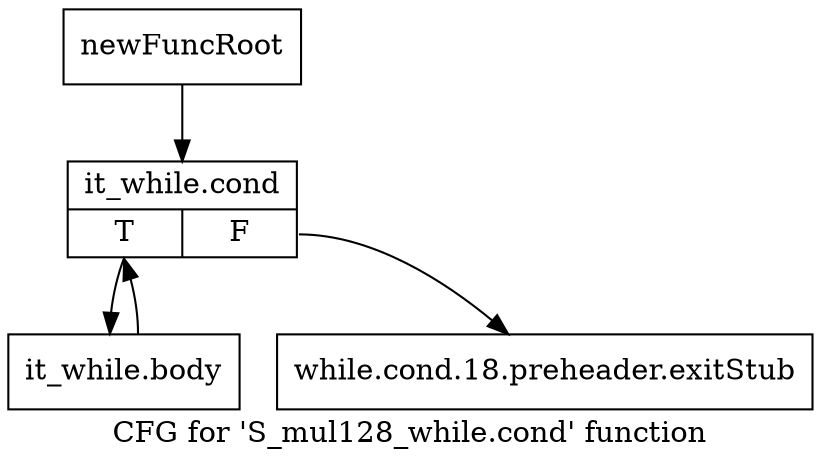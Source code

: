 digraph "CFG for 'S_mul128_while.cond' function" {
	label="CFG for 'S_mul128_while.cond' function";

	Node0x50a7cc0 [shape=record,label="{newFuncRoot}"];
	Node0x50a7cc0 -> Node0x50a7d60;
	Node0x50a7d10 [shape=record,label="{while.cond.18.preheader.exitStub}"];
	Node0x50a7d60 [shape=record,label="{it_while.cond|{<s0>T|<s1>F}}"];
	Node0x50a7d60:s0 -> Node0x50a7db0;
	Node0x50a7d60:s1 -> Node0x50a7d10;
	Node0x50a7db0 [shape=record,label="{it_while.body}"];
	Node0x50a7db0 -> Node0x50a7d60;
}
